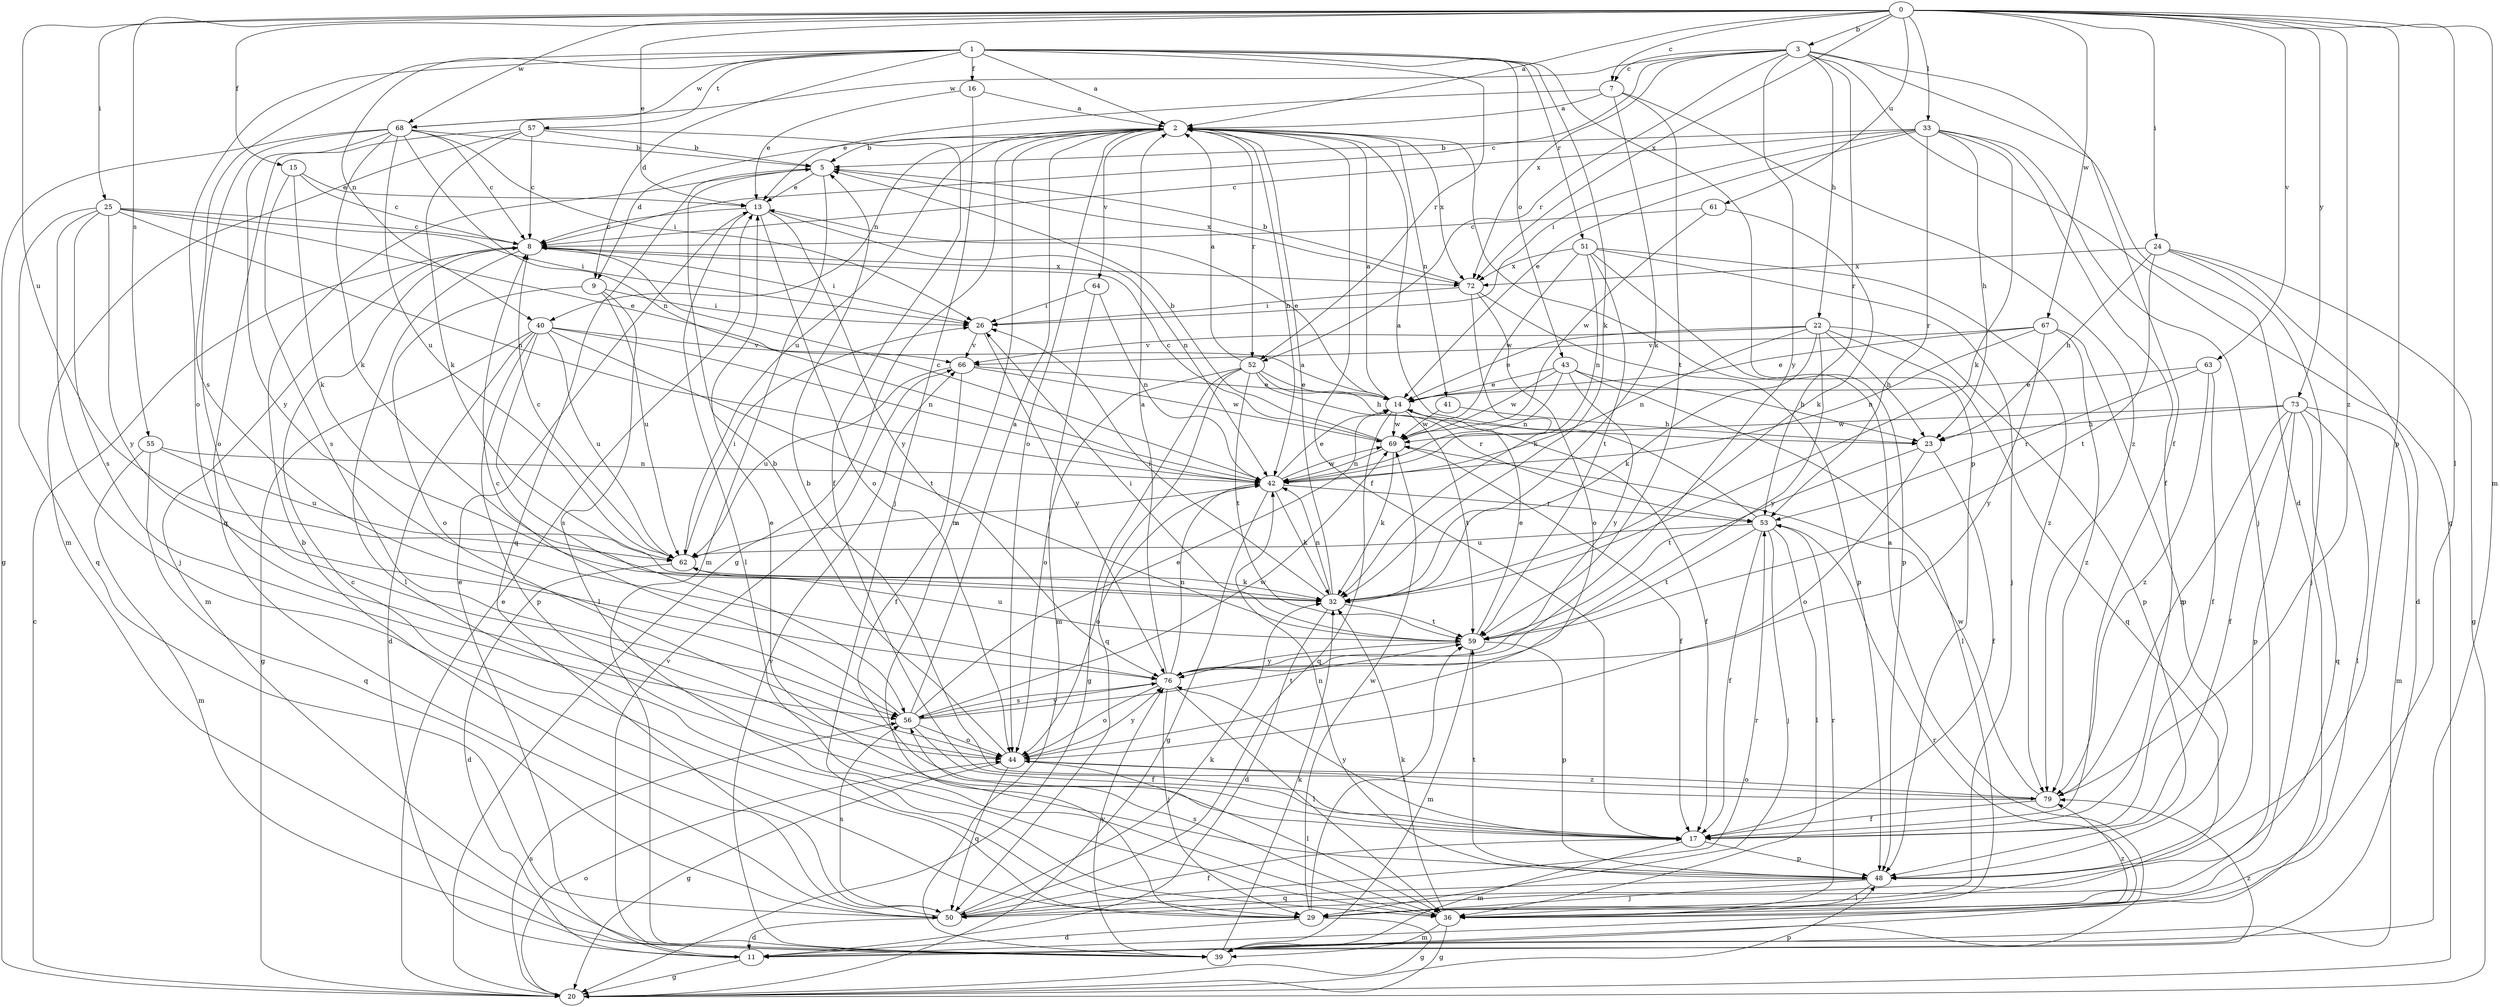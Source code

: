 strict digraph  {
0;
1;
2;
3;
5;
7;
8;
9;
11;
13;
14;
15;
16;
17;
20;
22;
23;
24;
25;
26;
29;
32;
33;
36;
39;
40;
41;
42;
43;
44;
48;
50;
51;
52;
53;
55;
56;
57;
59;
61;
62;
63;
64;
66;
67;
68;
69;
72;
73;
76;
79;
0 -> 2  [label=a];
0 -> 3  [label=b];
0 -> 7  [label=c];
0 -> 13  [label=e];
0 -> 15  [label=f];
0 -> 24  [label=i];
0 -> 25  [label=i];
0 -> 33  [label=l];
0 -> 36  [label=l];
0 -> 39  [label=m];
0 -> 48  [label=p];
0 -> 55  [label=s];
0 -> 61  [label=u];
0 -> 62  [label=u];
0 -> 63  [label=v];
0 -> 67  [label=w];
0 -> 68  [label=w];
0 -> 72  [label=x];
0 -> 73  [label=y];
0 -> 79  [label=z];
1 -> 2  [label=a];
1 -> 9  [label=d];
1 -> 16  [label=f];
1 -> 32  [label=k];
1 -> 40  [label=n];
1 -> 43  [label=o];
1 -> 44  [label=o];
1 -> 48  [label=p];
1 -> 51  [label=r];
1 -> 52  [label=r];
1 -> 56  [label=s];
1 -> 57  [label=t];
1 -> 68  [label=w];
2 -> 5  [label=b];
2 -> 9  [label=d];
2 -> 17  [label=f];
2 -> 20  [label=g];
2 -> 40  [label=n];
2 -> 41  [label=n];
2 -> 42  [label=n];
2 -> 44  [label=o];
2 -> 52  [label=r];
2 -> 62  [label=u];
2 -> 64  [label=v];
2 -> 72  [label=x];
3 -> 7  [label=c];
3 -> 8  [label=c];
3 -> 11  [label=d];
3 -> 17  [label=f];
3 -> 20  [label=g];
3 -> 22  [label=h];
3 -> 52  [label=r];
3 -> 53  [label=r];
3 -> 68  [label=w];
3 -> 72  [label=x];
3 -> 76  [label=y];
5 -> 13  [label=e];
5 -> 39  [label=m];
5 -> 50  [label=q];
5 -> 72  [label=x];
7 -> 2  [label=a];
7 -> 13  [label=e];
7 -> 32  [label=k];
7 -> 59  [label=t];
7 -> 79  [label=z];
8 -> 26  [label=i];
8 -> 36  [label=l];
8 -> 39  [label=m];
8 -> 72  [label=x];
9 -> 26  [label=i];
9 -> 36  [label=l];
9 -> 44  [label=o];
9 -> 62  [label=u];
11 -> 13  [label=e];
11 -> 20  [label=g];
11 -> 53  [label=r];
11 -> 66  [label=v];
13 -> 8  [label=c];
13 -> 36  [label=l];
13 -> 42  [label=n];
13 -> 44  [label=o];
13 -> 76  [label=y];
14 -> 2  [label=a];
14 -> 13  [label=e];
14 -> 17  [label=f];
14 -> 50  [label=q];
14 -> 59  [label=t];
14 -> 69  [label=w];
15 -> 8  [label=c];
15 -> 13  [label=e];
15 -> 32  [label=k];
15 -> 56  [label=s];
16 -> 2  [label=a];
16 -> 13  [label=e];
16 -> 29  [label=j];
17 -> 13  [label=e];
17 -> 39  [label=m];
17 -> 48  [label=p];
17 -> 76  [label=y];
20 -> 8  [label=c];
20 -> 13  [label=e];
20 -> 44  [label=o];
20 -> 48  [label=p];
20 -> 56  [label=s];
22 -> 14  [label=e];
22 -> 23  [label=h];
22 -> 32  [label=k];
22 -> 42  [label=n];
22 -> 48  [label=p];
22 -> 50  [label=q];
22 -> 66  [label=v];
22 -> 76  [label=y];
23 -> 17  [label=f];
23 -> 44  [label=o];
23 -> 59  [label=t];
24 -> 11  [label=d];
24 -> 20  [label=g];
24 -> 23  [label=h];
24 -> 29  [label=j];
24 -> 59  [label=t];
24 -> 72  [label=x];
25 -> 8  [label=c];
25 -> 14  [label=e];
25 -> 26  [label=i];
25 -> 29  [label=j];
25 -> 42  [label=n];
25 -> 50  [label=q];
25 -> 56  [label=s];
25 -> 76  [label=y];
26 -> 66  [label=v];
26 -> 76  [label=y];
29 -> 2  [label=a];
29 -> 8  [label=c];
29 -> 11  [label=d];
29 -> 20  [label=g];
29 -> 59  [label=t];
29 -> 69  [label=w];
32 -> 2  [label=a];
32 -> 11  [label=d];
32 -> 26  [label=i];
32 -> 42  [label=n];
32 -> 59  [label=t];
33 -> 5  [label=b];
33 -> 8  [label=c];
33 -> 14  [label=e];
33 -> 17  [label=f];
33 -> 23  [label=h];
33 -> 26  [label=i];
33 -> 29  [label=j];
33 -> 32  [label=k];
33 -> 53  [label=r];
36 -> 20  [label=g];
36 -> 32  [label=k];
36 -> 39  [label=m];
36 -> 53  [label=r];
36 -> 56  [label=s];
36 -> 79  [label=z];
39 -> 2  [label=a];
39 -> 32  [label=k];
39 -> 66  [label=v];
39 -> 76  [label=y];
39 -> 79  [label=z];
40 -> 11  [label=d];
40 -> 20  [label=g];
40 -> 42  [label=n];
40 -> 48  [label=p];
40 -> 56  [label=s];
40 -> 59  [label=t];
40 -> 62  [label=u];
40 -> 66  [label=v];
41 -> 23  [label=h];
41 -> 69  [label=w];
42 -> 8  [label=c];
42 -> 14  [label=e];
42 -> 20  [label=g];
42 -> 32  [label=k];
42 -> 44  [label=o];
42 -> 53  [label=r];
42 -> 69  [label=w];
43 -> 14  [label=e];
43 -> 23  [label=h];
43 -> 36  [label=l];
43 -> 42  [label=n];
43 -> 69  [label=w];
43 -> 76  [label=y];
44 -> 5  [label=b];
44 -> 20  [label=g];
44 -> 36  [label=l];
44 -> 50  [label=q];
44 -> 76  [label=y];
44 -> 79  [label=z];
48 -> 29  [label=j];
48 -> 36  [label=l];
48 -> 42  [label=n];
48 -> 50  [label=q];
48 -> 59  [label=t];
50 -> 5  [label=b];
50 -> 11  [label=d];
50 -> 17  [label=f];
50 -> 32  [label=k];
50 -> 53  [label=r];
50 -> 56  [label=s];
51 -> 29  [label=j];
51 -> 42  [label=n];
51 -> 48  [label=p];
51 -> 59  [label=t];
51 -> 69  [label=w];
51 -> 72  [label=x];
51 -> 79  [label=z];
52 -> 2  [label=a];
52 -> 14  [label=e];
52 -> 20  [label=g];
52 -> 23  [label=h];
52 -> 44  [label=o];
52 -> 50  [label=q];
52 -> 53  [label=r];
52 -> 59  [label=t];
53 -> 2  [label=a];
53 -> 17  [label=f];
53 -> 29  [label=j];
53 -> 36  [label=l];
53 -> 59  [label=t];
53 -> 62  [label=u];
55 -> 39  [label=m];
55 -> 42  [label=n];
55 -> 50  [label=q];
55 -> 62  [label=u];
56 -> 2  [label=a];
56 -> 8  [label=c];
56 -> 14  [label=e];
56 -> 17  [label=f];
56 -> 44  [label=o];
56 -> 59  [label=t];
56 -> 69  [label=w];
56 -> 76  [label=y];
57 -> 5  [label=b];
57 -> 8  [label=c];
57 -> 17  [label=f];
57 -> 32  [label=k];
57 -> 39  [label=m];
57 -> 50  [label=q];
59 -> 14  [label=e];
59 -> 26  [label=i];
59 -> 39  [label=m];
59 -> 48  [label=p];
59 -> 62  [label=u];
59 -> 76  [label=y];
61 -> 8  [label=c];
61 -> 32  [label=k];
61 -> 69  [label=w];
62 -> 8  [label=c];
62 -> 11  [label=d];
62 -> 26  [label=i];
62 -> 32  [label=k];
62 -> 42  [label=n];
63 -> 14  [label=e];
63 -> 17  [label=f];
63 -> 53  [label=r];
63 -> 79  [label=z];
64 -> 26  [label=i];
64 -> 39  [label=m];
64 -> 42  [label=n];
66 -> 14  [label=e];
66 -> 17  [label=f];
66 -> 62  [label=u];
66 -> 69  [label=w];
67 -> 14  [label=e];
67 -> 42  [label=n];
67 -> 48  [label=p];
67 -> 66  [label=v];
67 -> 76  [label=y];
67 -> 79  [label=z];
68 -> 5  [label=b];
68 -> 8  [label=c];
68 -> 20  [label=g];
68 -> 26  [label=i];
68 -> 32  [label=k];
68 -> 42  [label=n];
68 -> 44  [label=o];
68 -> 62  [label=u];
68 -> 76  [label=y];
69 -> 5  [label=b];
69 -> 8  [label=c];
69 -> 17  [label=f];
69 -> 32  [label=k];
69 -> 42  [label=n];
72 -> 5  [label=b];
72 -> 26  [label=i];
72 -> 32  [label=k];
72 -> 44  [label=o];
72 -> 48  [label=p];
73 -> 17  [label=f];
73 -> 23  [label=h];
73 -> 36  [label=l];
73 -> 39  [label=m];
73 -> 48  [label=p];
73 -> 50  [label=q];
73 -> 69  [label=w];
73 -> 79  [label=z];
76 -> 2  [label=a];
76 -> 29  [label=j];
76 -> 36  [label=l];
76 -> 42  [label=n];
76 -> 44  [label=o];
76 -> 56  [label=s];
79 -> 5  [label=b];
79 -> 17  [label=f];
79 -> 44  [label=o];
79 -> 69  [label=w];
}
